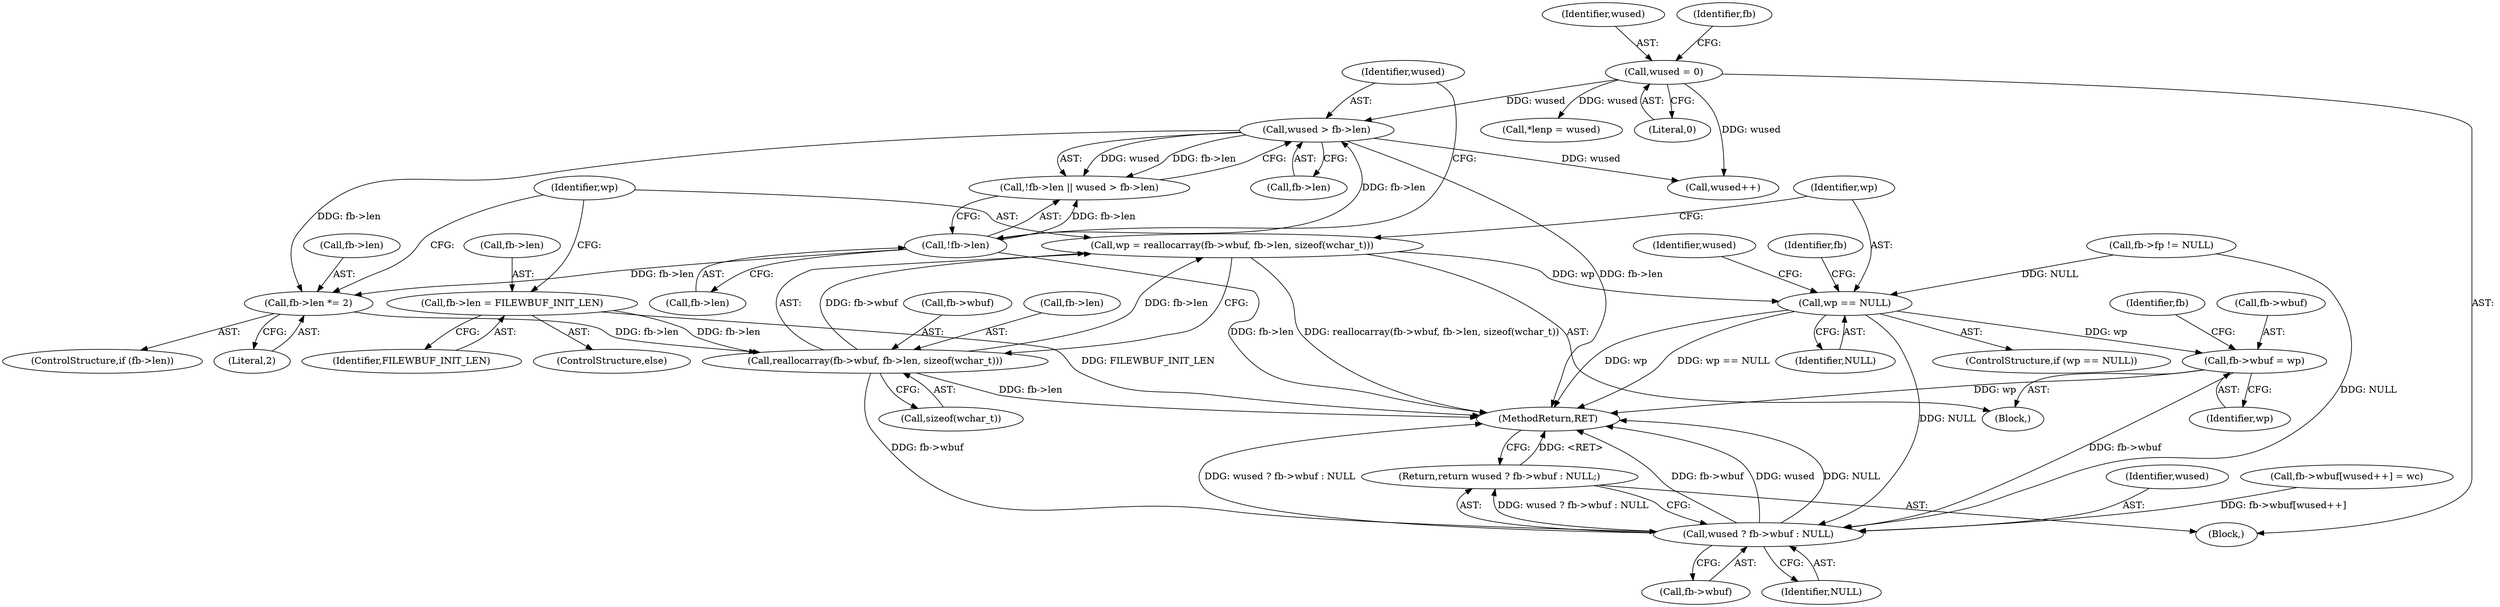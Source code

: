 digraph "1_libbsd_c8f0723d2b4520bdd6b9eb7c3e7976de726d7ff7@API" {
"1000182" [label="(Call,wp = reallocarray(fb->wbuf, fb->len, sizeof(wchar_t)))"];
"1000184" [label="(Call,reallocarray(fb->wbuf, fb->len, sizeof(wchar_t)))"];
"1000177" [label="(Call,fb->len = FILEWBUF_INIT_LEN)"];
"1000171" [label="(Call,fb->len *= 2)"];
"1000156" [label="(Call,!fb->len)"];
"1000160" [label="(Call,wused > fb->len)"];
"1000108" [label="(Call,wused = 0)"];
"1000194" [label="(Call,wp == NULL)"];
"1000202" [label="(Call,fb->wbuf = wp)"];
"1000221" [label="(Call,wused ? fb->wbuf : NULL)"];
"1000220" [label="(Return,return wused ? fb->wbuf : NULL;)"];
"1000185" [label="(Call,fb->wbuf)"];
"1000160" [label="(Call,wused > fb->len)"];
"1000157" [label="(Call,fb->len)"];
"1000104" [label="(Block,)"];
"1000156" [label="(Call,!fb->len)"];
"1000191" [label="(Call,sizeof(wchar_t))"];
"1000161" [label="(Identifier,wused)"];
"1000175" [label="(Literal,2)"];
"1000162" [label="(Call,fb->len)"];
"1000155" [label="(Call,!fb->len || wused > fb->len)"];
"1000194" [label="(Call,wp == NULL)"];
"1000177" [label="(Call,fb->len = FILEWBUF_INIT_LEN)"];
"1000176" [label="(ControlStructure,else)"];
"1000108" [label="(Call,wused = 0)"];
"1000199" [label="(Identifier,wused)"];
"1000204" [label="(Identifier,fb)"];
"1000203" [label="(Call,fb->wbuf)"];
"1000216" [label="(Call,*lenp = wused)"];
"1000109" [label="(Identifier,wused)"];
"1000165" [label="(Block,)"];
"1000188" [label="(Call,fb->len)"];
"1000181" [label="(Identifier,FILEWBUF_INIT_LEN)"];
"1000167" [label="(ControlStructure,if (fb->len))"];
"1000196" [label="(Identifier,NULL)"];
"1000206" [label="(Identifier,wp)"];
"1000210" [label="(Identifier,fb)"];
"1000110" [label="(Literal,0)"];
"1000184" [label="(Call,reallocarray(fb->wbuf, fb->len, sizeof(wchar_t)))"];
"1000178" [label="(Call,fb->len)"];
"1000195" [label="(Identifier,wp)"];
"1000182" [label="(Call,wp = reallocarray(fb->wbuf, fb->len, sizeof(wchar_t)))"];
"1000172" [label="(Call,fb->len)"];
"1000222" [label="(Identifier,wused)"];
"1000112" [label="(Identifier,fb)"];
"1000220" [label="(Return,return wused ? fb->wbuf : NULL;)"];
"1000227" [label="(MethodReturn,RET)"];
"1000183" [label="(Identifier,wp)"];
"1000223" [label="(Call,fb->wbuf)"];
"1000193" [label="(ControlStructure,if (wp == NULL))"];
"1000212" [label="(Call,wused++)"];
"1000221" [label="(Call,wused ? fb->wbuf : NULL)"];
"1000207" [label="(Call,fb->wbuf[wused++] = wc)"];
"1000226" [label="(Identifier,NULL)"];
"1000171" [label="(Call,fb->len *= 2)"];
"1000124" [label="(Call,fb->fp != NULL)"];
"1000202" [label="(Call,fb->wbuf = wp)"];
"1000182" -> "1000165"  [label="AST: "];
"1000182" -> "1000184"  [label="CFG: "];
"1000183" -> "1000182"  [label="AST: "];
"1000184" -> "1000182"  [label="AST: "];
"1000195" -> "1000182"  [label="CFG: "];
"1000182" -> "1000227"  [label="DDG: reallocarray(fb->wbuf, fb->len, sizeof(wchar_t))"];
"1000184" -> "1000182"  [label="DDG: fb->wbuf"];
"1000184" -> "1000182"  [label="DDG: fb->len"];
"1000182" -> "1000194"  [label="DDG: wp"];
"1000184" -> "1000191"  [label="CFG: "];
"1000185" -> "1000184"  [label="AST: "];
"1000188" -> "1000184"  [label="AST: "];
"1000191" -> "1000184"  [label="AST: "];
"1000184" -> "1000227"  [label="DDG: fb->len"];
"1000177" -> "1000184"  [label="DDG: fb->len"];
"1000171" -> "1000184"  [label="DDG: fb->len"];
"1000184" -> "1000221"  [label="DDG: fb->wbuf"];
"1000177" -> "1000176"  [label="AST: "];
"1000177" -> "1000181"  [label="CFG: "];
"1000178" -> "1000177"  [label="AST: "];
"1000181" -> "1000177"  [label="AST: "];
"1000183" -> "1000177"  [label="CFG: "];
"1000177" -> "1000227"  [label="DDG: FILEWBUF_INIT_LEN"];
"1000171" -> "1000167"  [label="AST: "];
"1000171" -> "1000175"  [label="CFG: "];
"1000172" -> "1000171"  [label="AST: "];
"1000175" -> "1000171"  [label="AST: "];
"1000183" -> "1000171"  [label="CFG: "];
"1000156" -> "1000171"  [label="DDG: fb->len"];
"1000160" -> "1000171"  [label="DDG: fb->len"];
"1000156" -> "1000155"  [label="AST: "];
"1000156" -> "1000157"  [label="CFG: "];
"1000157" -> "1000156"  [label="AST: "];
"1000161" -> "1000156"  [label="CFG: "];
"1000155" -> "1000156"  [label="CFG: "];
"1000156" -> "1000227"  [label="DDG: fb->len"];
"1000156" -> "1000155"  [label="DDG: fb->len"];
"1000156" -> "1000160"  [label="DDG: fb->len"];
"1000160" -> "1000155"  [label="AST: "];
"1000160" -> "1000162"  [label="CFG: "];
"1000161" -> "1000160"  [label="AST: "];
"1000162" -> "1000160"  [label="AST: "];
"1000155" -> "1000160"  [label="CFG: "];
"1000160" -> "1000227"  [label="DDG: fb->len"];
"1000160" -> "1000155"  [label="DDG: wused"];
"1000160" -> "1000155"  [label="DDG: fb->len"];
"1000108" -> "1000160"  [label="DDG: wused"];
"1000160" -> "1000212"  [label="DDG: wused"];
"1000108" -> "1000104"  [label="AST: "];
"1000108" -> "1000110"  [label="CFG: "];
"1000109" -> "1000108"  [label="AST: "];
"1000110" -> "1000108"  [label="AST: "];
"1000112" -> "1000108"  [label="CFG: "];
"1000108" -> "1000212"  [label="DDG: wused"];
"1000108" -> "1000216"  [label="DDG: wused"];
"1000194" -> "1000193"  [label="AST: "];
"1000194" -> "1000196"  [label="CFG: "];
"1000195" -> "1000194"  [label="AST: "];
"1000196" -> "1000194"  [label="AST: "];
"1000199" -> "1000194"  [label="CFG: "];
"1000204" -> "1000194"  [label="CFG: "];
"1000194" -> "1000227"  [label="DDG: wp == NULL"];
"1000194" -> "1000227"  [label="DDG: wp"];
"1000124" -> "1000194"  [label="DDG: NULL"];
"1000194" -> "1000202"  [label="DDG: wp"];
"1000194" -> "1000221"  [label="DDG: NULL"];
"1000202" -> "1000165"  [label="AST: "];
"1000202" -> "1000206"  [label="CFG: "];
"1000203" -> "1000202"  [label="AST: "];
"1000206" -> "1000202"  [label="AST: "];
"1000210" -> "1000202"  [label="CFG: "];
"1000202" -> "1000227"  [label="DDG: wp"];
"1000202" -> "1000221"  [label="DDG: fb->wbuf"];
"1000221" -> "1000220"  [label="AST: "];
"1000221" -> "1000223"  [label="CFG: "];
"1000221" -> "1000226"  [label="CFG: "];
"1000222" -> "1000221"  [label="AST: "];
"1000223" -> "1000221"  [label="AST: "];
"1000226" -> "1000221"  [label="AST: "];
"1000220" -> "1000221"  [label="CFG: "];
"1000221" -> "1000227"  [label="DDG: NULL"];
"1000221" -> "1000227"  [label="DDG: wused ? fb->wbuf : NULL"];
"1000221" -> "1000227"  [label="DDG: fb->wbuf"];
"1000221" -> "1000227"  [label="DDG: wused"];
"1000221" -> "1000220"  [label="DDG: wused ? fb->wbuf : NULL"];
"1000207" -> "1000221"  [label="DDG: fb->wbuf[wused++]"];
"1000124" -> "1000221"  [label="DDG: NULL"];
"1000220" -> "1000104"  [label="AST: "];
"1000227" -> "1000220"  [label="CFG: "];
"1000220" -> "1000227"  [label="DDG: <RET>"];
}
